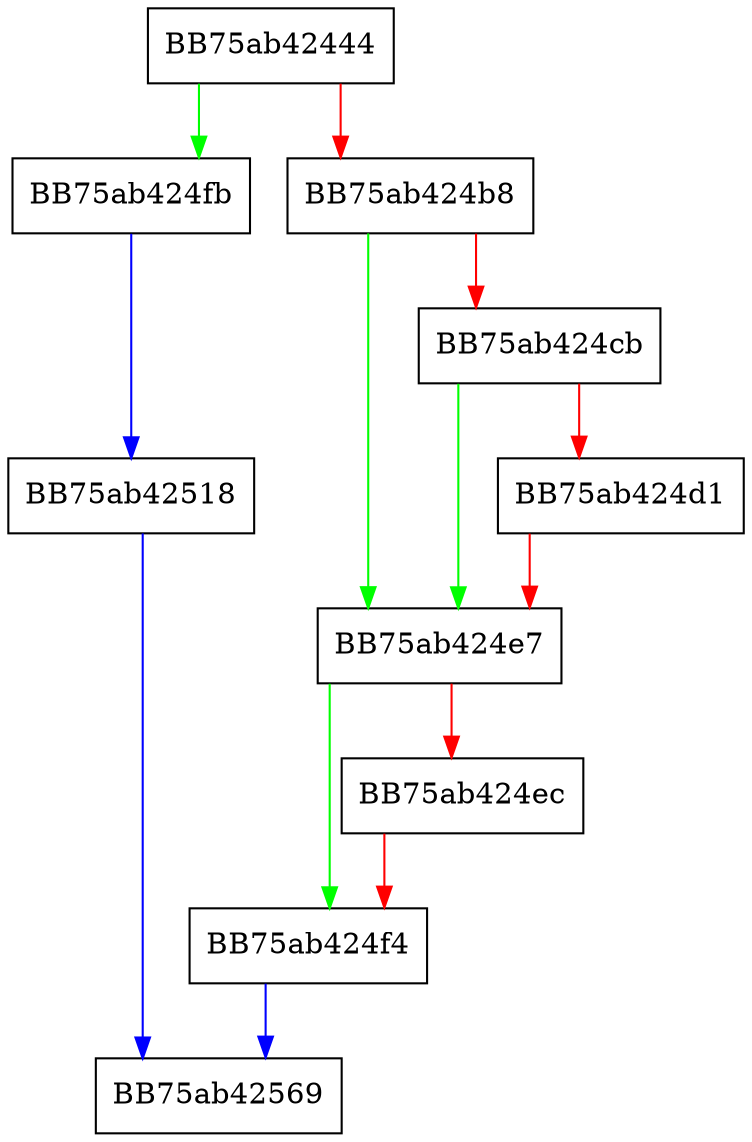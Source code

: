 digraph GetResourceBuffer {
  node [shape="box"];
  graph [splines=ortho];
  BB75ab42444 -> BB75ab424fb [color="green"];
  BB75ab42444 -> BB75ab424b8 [color="red"];
  BB75ab424b8 -> BB75ab424e7 [color="green"];
  BB75ab424b8 -> BB75ab424cb [color="red"];
  BB75ab424cb -> BB75ab424e7 [color="green"];
  BB75ab424cb -> BB75ab424d1 [color="red"];
  BB75ab424d1 -> BB75ab424e7 [color="red"];
  BB75ab424e7 -> BB75ab424f4 [color="green"];
  BB75ab424e7 -> BB75ab424ec [color="red"];
  BB75ab424ec -> BB75ab424f4 [color="red"];
  BB75ab424f4 -> BB75ab42569 [color="blue"];
  BB75ab424fb -> BB75ab42518 [color="blue"];
  BB75ab42518 -> BB75ab42569 [color="blue"];
}